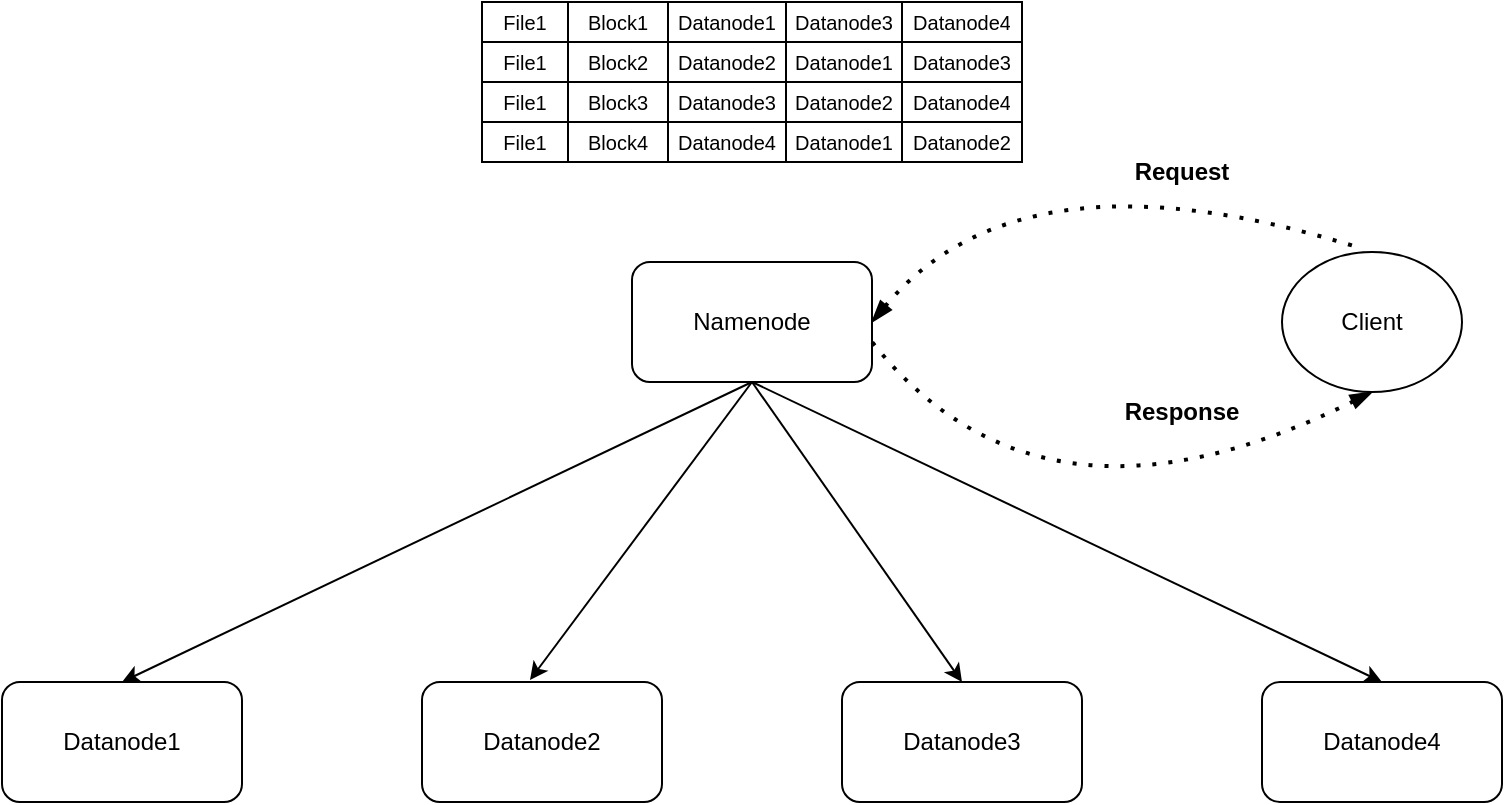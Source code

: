 <mxfile version="23.1.7" type="github">
  <diagram name="Page-1" id="bEljaM92jCEVyNV8qjLV">
    <mxGraphModel dx="1728" dy="994" grid="1" gridSize="10" guides="1" tooltips="1" connect="1" arrows="1" fold="1" page="1" pageScale="1" pageWidth="850" pageHeight="1100" math="0" shadow="0">
      <root>
        <mxCell id="0" />
        <mxCell id="1" parent="0" />
        <mxCell id="3bBzTv9CGAd81o9dEHPG-1" value="Namenode" style="rounded=1;whiteSpace=wrap;html=1;" vertex="1" parent="1">
          <mxGeometry x="355" y="170" width="120" height="60" as="geometry" />
        </mxCell>
        <mxCell id="3bBzTv9CGAd81o9dEHPG-2" value="Datanode1" style="rounded=1;whiteSpace=wrap;html=1;" vertex="1" parent="1">
          <mxGeometry x="40" y="380" width="120" height="60" as="geometry" />
        </mxCell>
        <mxCell id="3bBzTv9CGAd81o9dEHPG-3" value="Datanode2" style="rounded=1;whiteSpace=wrap;html=1;" vertex="1" parent="1">
          <mxGeometry x="250" y="380" width="120" height="60" as="geometry" />
        </mxCell>
        <mxCell id="3bBzTv9CGAd81o9dEHPG-4" value="Datanode3" style="rounded=1;whiteSpace=wrap;html=1;" vertex="1" parent="1">
          <mxGeometry x="460" y="380" width="120" height="60" as="geometry" />
        </mxCell>
        <mxCell id="3bBzTv9CGAd81o9dEHPG-5" value="Datanode4" style="rounded=1;whiteSpace=wrap;html=1;" vertex="1" parent="1">
          <mxGeometry x="670" y="380" width="120" height="60" as="geometry" />
        </mxCell>
        <mxCell id="3bBzTv9CGAd81o9dEHPG-6" value="" style="endArrow=classic;html=1;rounded=0;exitX=0.5;exitY=1;exitDx=0;exitDy=0;entryX=0.5;entryY=0;entryDx=0;entryDy=0;" edge="1" parent="1" source="3bBzTv9CGAd81o9dEHPG-1" target="3bBzTv9CGAd81o9dEHPG-2">
          <mxGeometry width="50" height="50" relative="1" as="geometry">
            <mxPoint x="390" y="630" as="sourcePoint" />
            <mxPoint x="440" y="580" as="targetPoint" />
          </mxGeometry>
        </mxCell>
        <mxCell id="3bBzTv9CGAd81o9dEHPG-7" value="" style="endArrow=classic;html=1;rounded=0;exitX=0.5;exitY=1;exitDx=0;exitDy=0;entryX=0.45;entryY=-0.017;entryDx=0;entryDy=0;entryPerimeter=0;" edge="1" parent="1" source="3bBzTv9CGAd81o9dEHPG-1" target="3bBzTv9CGAd81o9dEHPG-3">
          <mxGeometry width="50" height="50" relative="1" as="geometry">
            <mxPoint x="425" y="240" as="sourcePoint" />
            <mxPoint x="110" y="390" as="targetPoint" />
          </mxGeometry>
        </mxCell>
        <mxCell id="3bBzTv9CGAd81o9dEHPG-8" value="" style="endArrow=classic;html=1;rounded=0;entryX=0.5;entryY=0;entryDx=0;entryDy=0;exitX=0.5;exitY=1;exitDx=0;exitDy=0;" edge="1" parent="1" source="3bBzTv9CGAd81o9dEHPG-1" target="3bBzTv9CGAd81o9dEHPG-4">
          <mxGeometry width="50" height="50" relative="1" as="geometry">
            <mxPoint x="410" y="230" as="sourcePoint" />
            <mxPoint x="120" y="400" as="targetPoint" />
          </mxGeometry>
        </mxCell>
        <mxCell id="3bBzTv9CGAd81o9dEHPG-9" value="" style="endArrow=classic;html=1;rounded=0;exitX=0.5;exitY=1;exitDx=0;exitDy=0;entryX=0.5;entryY=0;entryDx=0;entryDy=0;" edge="1" parent="1" source="3bBzTv9CGAd81o9dEHPG-1" target="3bBzTv9CGAd81o9dEHPG-5">
          <mxGeometry width="50" height="50" relative="1" as="geometry">
            <mxPoint x="445" y="260" as="sourcePoint" />
            <mxPoint x="130" y="410" as="targetPoint" />
          </mxGeometry>
        </mxCell>
        <mxCell id="3bBzTv9CGAd81o9dEHPG-10" value="Client" style="ellipse;whiteSpace=wrap;html=1;" vertex="1" parent="1">
          <mxGeometry x="680" y="165" width="90" height="70" as="geometry" />
        </mxCell>
        <mxCell id="3bBzTv9CGAd81o9dEHPG-11" value="" style="endArrow=none;dashed=1;html=1;dashPattern=1 3;strokeWidth=2;rounded=0;curved=1;startArrow=blockThin;startFill=1;exitX=1;exitY=0.5;exitDx=0;exitDy=0;entryX=0.433;entryY=-0.029;entryDx=0;entryDy=0;entryPerimeter=0;" edge="1" parent="1" source="3bBzTv9CGAd81o9dEHPG-1" target="3bBzTv9CGAd81o9dEHPG-10">
          <mxGeometry width="50" height="50" relative="1" as="geometry">
            <mxPoint x="390" y="630" as="sourcePoint" />
            <mxPoint x="440" y="580" as="targetPoint" />
            <Array as="points">
              <mxPoint x="550" y="110" />
            </Array>
          </mxGeometry>
        </mxCell>
        <mxCell id="3bBzTv9CGAd81o9dEHPG-12" value="Request" style="text;html=1;align=center;verticalAlign=middle;whiteSpace=wrap;rounded=0;fontStyle=1" vertex="1" parent="1">
          <mxGeometry x="600" y="110" width="60" height="30" as="geometry" />
        </mxCell>
        <mxCell id="3bBzTv9CGAd81o9dEHPG-13" value="Response" style="text;html=1;align=center;verticalAlign=middle;whiteSpace=wrap;rounded=0;fontStyle=1" vertex="1" parent="1">
          <mxGeometry x="600" y="230" width="60" height="30" as="geometry" />
        </mxCell>
        <mxCell id="3bBzTv9CGAd81o9dEHPG-14" value="" style="endArrow=none;dashed=1;html=1;dashPattern=1 3;strokeWidth=2;rounded=0;curved=1;startArrow=blockThin;startFill=1;exitX=0.5;exitY=1;exitDx=0;exitDy=0;entryX=0.983;entryY=0.883;entryDx=0;entryDy=0;entryPerimeter=0;" edge="1" parent="1" source="3bBzTv9CGAd81o9dEHPG-10">
          <mxGeometry width="50" height="50" relative="1" as="geometry">
            <mxPoint x="717.04" y="267.02" as="sourcePoint" />
            <mxPoint x="475.0" y="210" as="targetPoint" />
            <Array as="points">
              <mxPoint x="560" y="317" />
            </Array>
          </mxGeometry>
        </mxCell>
        <mxCell id="3bBzTv9CGAd81o9dEHPG-15" value="" style="shape=table;startSize=0;container=1;collapsible=0;childLayout=tableLayout;fontSize=10;" vertex="1" parent="1">
          <mxGeometry x="280" y="40" width="270" height="80" as="geometry" />
        </mxCell>
        <mxCell id="3bBzTv9CGAd81o9dEHPG-16" value="" style="shape=tableRow;horizontal=0;startSize=0;swimlaneHead=0;swimlaneBody=0;strokeColor=inherit;top=0;left=0;bottom=0;right=0;collapsible=0;dropTarget=0;fillColor=none;points=[[0,0.5],[1,0.5]];portConstraint=eastwest;fontSize=10;" vertex="1" parent="3bBzTv9CGAd81o9dEHPG-15">
          <mxGeometry width="270" height="20" as="geometry" />
        </mxCell>
        <mxCell id="3bBzTv9CGAd81o9dEHPG-36" value="File1" style="shape=partialRectangle;html=1;whiteSpace=wrap;connectable=0;strokeColor=inherit;overflow=hidden;fillColor=none;top=0;left=0;bottom=0;right=0;pointerEvents=1;fontSize=10;" vertex="1" parent="3bBzTv9CGAd81o9dEHPG-16">
          <mxGeometry width="43" height="20" as="geometry">
            <mxRectangle width="43" height="20" as="alternateBounds" />
          </mxGeometry>
        </mxCell>
        <mxCell id="3bBzTv9CGAd81o9dEHPG-32" value="Block1" style="shape=partialRectangle;html=1;whiteSpace=wrap;connectable=0;strokeColor=inherit;overflow=hidden;fillColor=none;top=0;left=0;bottom=0;right=0;pointerEvents=1;fontSize=10;" vertex="1" parent="3bBzTv9CGAd81o9dEHPG-16">
          <mxGeometry x="43" width="50" height="20" as="geometry">
            <mxRectangle width="50" height="20" as="alternateBounds" />
          </mxGeometry>
        </mxCell>
        <mxCell id="3bBzTv9CGAd81o9dEHPG-17" value="Datanode1" style="shape=partialRectangle;html=1;whiteSpace=wrap;connectable=0;strokeColor=inherit;overflow=hidden;fillColor=none;top=0;left=0;bottom=0;right=0;pointerEvents=1;fontSize=10;" vertex="1" parent="3bBzTv9CGAd81o9dEHPG-16">
          <mxGeometry x="93" width="59" height="20" as="geometry">
            <mxRectangle width="59" height="20" as="alternateBounds" />
          </mxGeometry>
        </mxCell>
        <mxCell id="3bBzTv9CGAd81o9dEHPG-18" value="Datanode3" style="shape=partialRectangle;html=1;whiteSpace=wrap;connectable=0;strokeColor=inherit;overflow=hidden;fillColor=none;top=0;left=0;bottom=0;right=0;pointerEvents=1;fontSize=10;" vertex="1" parent="3bBzTv9CGAd81o9dEHPG-16">
          <mxGeometry x="152" width="58" height="20" as="geometry">
            <mxRectangle width="58" height="20" as="alternateBounds" />
          </mxGeometry>
        </mxCell>
        <mxCell id="3bBzTv9CGAd81o9dEHPG-19" value="Datanode4" style="shape=partialRectangle;html=1;whiteSpace=wrap;connectable=0;strokeColor=inherit;overflow=hidden;fillColor=none;top=0;left=0;bottom=0;right=0;pointerEvents=1;fontSize=10;" vertex="1" parent="3bBzTv9CGAd81o9dEHPG-16">
          <mxGeometry x="210" width="60" height="20" as="geometry">
            <mxRectangle width="60" height="20" as="alternateBounds" />
          </mxGeometry>
        </mxCell>
        <mxCell id="3bBzTv9CGAd81o9dEHPG-20" value="" style="shape=tableRow;horizontal=0;startSize=0;swimlaneHead=0;swimlaneBody=0;strokeColor=inherit;top=0;left=0;bottom=0;right=0;collapsible=0;dropTarget=0;fillColor=none;points=[[0,0.5],[1,0.5]];portConstraint=eastwest;fontSize=10;" vertex="1" parent="3bBzTv9CGAd81o9dEHPG-15">
          <mxGeometry y="20" width="270" height="20" as="geometry" />
        </mxCell>
        <mxCell id="3bBzTv9CGAd81o9dEHPG-37" value="File1" style="shape=partialRectangle;html=1;whiteSpace=wrap;connectable=0;strokeColor=inherit;overflow=hidden;fillColor=none;top=0;left=0;bottom=0;right=0;pointerEvents=1;fontSize=10;" vertex="1" parent="3bBzTv9CGAd81o9dEHPG-20">
          <mxGeometry width="43" height="20" as="geometry">
            <mxRectangle width="43" height="20" as="alternateBounds" />
          </mxGeometry>
        </mxCell>
        <mxCell id="3bBzTv9CGAd81o9dEHPG-33" value="Block2" style="shape=partialRectangle;html=1;whiteSpace=wrap;connectable=0;strokeColor=inherit;overflow=hidden;fillColor=none;top=0;left=0;bottom=0;right=0;pointerEvents=1;fontSize=10;" vertex="1" parent="3bBzTv9CGAd81o9dEHPG-20">
          <mxGeometry x="43" width="50" height="20" as="geometry">
            <mxRectangle width="50" height="20" as="alternateBounds" />
          </mxGeometry>
        </mxCell>
        <mxCell id="3bBzTv9CGAd81o9dEHPG-21" value="Datanode2" style="shape=partialRectangle;html=1;whiteSpace=wrap;connectable=0;strokeColor=inherit;overflow=hidden;fillColor=none;top=0;left=0;bottom=0;right=0;pointerEvents=1;fontSize=10;" vertex="1" parent="3bBzTv9CGAd81o9dEHPG-20">
          <mxGeometry x="93" width="59" height="20" as="geometry">
            <mxRectangle width="59" height="20" as="alternateBounds" />
          </mxGeometry>
        </mxCell>
        <mxCell id="3bBzTv9CGAd81o9dEHPG-22" value="Datanode1" style="shape=partialRectangle;html=1;whiteSpace=wrap;connectable=0;strokeColor=inherit;overflow=hidden;fillColor=none;top=0;left=0;bottom=0;right=0;pointerEvents=1;fontSize=10;" vertex="1" parent="3bBzTv9CGAd81o9dEHPG-20">
          <mxGeometry x="152" width="58" height="20" as="geometry">
            <mxRectangle width="58" height="20" as="alternateBounds" />
          </mxGeometry>
        </mxCell>
        <mxCell id="3bBzTv9CGAd81o9dEHPG-23" value="Datanode3" style="shape=partialRectangle;html=1;whiteSpace=wrap;connectable=0;strokeColor=inherit;overflow=hidden;fillColor=none;top=0;left=0;bottom=0;right=0;pointerEvents=1;fontSize=10;" vertex="1" parent="3bBzTv9CGAd81o9dEHPG-20">
          <mxGeometry x="210" width="60" height="20" as="geometry">
            <mxRectangle width="60" height="20" as="alternateBounds" />
          </mxGeometry>
        </mxCell>
        <mxCell id="3bBzTv9CGAd81o9dEHPG-24" value="" style="shape=tableRow;horizontal=0;startSize=0;swimlaneHead=0;swimlaneBody=0;strokeColor=inherit;top=0;left=0;bottom=0;right=0;collapsible=0;dropTarget=0;fillColor=none;points=[[0,0.5],[1,0.5]];portConstraint=eastwest;fontSize=10;" vertex="1" parent="3bBzTv9CGAd81o9dEHPG-15">
          <mxGeometry y="40" width="270" height="20" as="geometry" />
        </mxCell>
        <mxCell id="3bBzTv9CGAd81o9dEHPG-38" value="File1" style="shape=partialRectangle;html=1;whiteSpace=wrap;connectable=0;strokeColor=inherit;overflow=hidden;fillColor=none;top=0;left=0;bottom=0;right=0;pointerEvents=1;fontSize=10;" vertex="1" parent="3bBzTv9CGAd81o9dEHPG-24">
          <mxGeometry width="43" height="20" as="geometry">
            <mxRectangle width="43" height="20" as="alternateBounds" />
          </mxGeometry>
        </mxCell>
        <mxCell id="3bBzTv9CGAd81o9dEHPG-34" value="Block3" style="shape=partialRectangle;html=1;whiteSpace=wrap;connectable=0;strokeColor=inherit;overflow=hidden;fillColor=none;top=0;left=0;bottom=0;right=0;pointerEvents=1;fontSize=10;" vertex="1" parent="3bBzTv9CGAd81o9dEHPG-24">
          <mxGeometry x="43" width="50" height="20" as="geometry">
            <mxRectangle width="50" height="20" as="alternateBounds" />
          </mxGeometry>
        </mxCell>
        <mxCell id="3bBzTv9CGAd81o9dEHPG-25" value="Datanode3" style="shape=partialRectangle;html=1;whiteSpace=wrap;connectable=0;strokeColor=inherit;overflow=hidden;fillColor=none;top=0;left=0;bottom=0;right=0;pointerEvents=1;fontSize=10;" vertex="1" parent="3bBzTv9CGAd81o9dEHPG-24">
          <mxGeometry x="93" width="59" height="20" as="geometry">
            <mxRectangle width="59" height="20" as="alternateBounds" />
          </mxGeometry>
        </mxCell>
        <mxCell id="3bBzTv9CGAd81o9dEHPG-26" value="Datanode2" style="shape=partialRectangle;html=1;whiteSpace=wrap;connectable=0;strokeColor=inherit;overflow=hidden;fillColor=none;top=0;left=0;bottom=0;right=0;pointerEvents=1;fontSize=10;" vertex="1" parent="3bBzTv9CGAd81o9dEHPG-24">
          <mxGeometry x="152" width="58" height="20" as="geometry">
            <mxRectangle width="58" height="20" as="alternateBounds" />
          </mxGeometry>
        </mxCell>
        <mxCell id="3bBzTv9CGAd81o9dEHPG-27" value="Datanode4" style="shape=partialRectangle;html=1;whiteSpace=wrap;connectable=0;strokeColor=inherit;overflow=hidden;fillColor=none;top=0;left=0;bottom=0;right=0;pointerEvents=1;fontSize=10;" vertex="1" parent="3bBzTv9CGAd81o9dEHPG-24">
          <mxGeometry x="210" width="60" height="20" as="geometry">
            <mxRectangle width="60" height="20" as="alternateBounds" />
          </mxGeometry>
        </mxCell>
        <mxCell id="3bBzTv9CGAd81o9dEHPG-28" style="shape=tableRow;horizontal=0;startSize=0;swimlaneHead=0;swimlaneBody=0;strokeColor=inherit;top=0;left=0;bottom=0;right=0;collapsible=0;dropTarget=0;fillColor=none;points=[[0,0.5],[1,0.5]];portConstraint=eastwest;fontSize=10;" vertex="1" parent="3bBzTv9CGAd81o9dEHPG-15">
          <mxGeometry y="60" width="270" height="20" as="geometry" />
        </mxCell>
        <mxCell id="3bBzTv9CGAd81o9dEHPG-39" value="File1" style="shape=partialRectangle;html=1;whiteSpace=wrap;connectable=0;strokeColor=inherit;overflow=hidden;fillColor=none;top=0;left=0;bottom=0;right=0;pointerEvents=1;fontSize=10;" vertex="1" parent="3bBzTv9CGAd81o9dEHPG-28">
          <mxGeometry width="43" height="20" as="geometry">
            <mxRectangle width="43" height="20" as="alternateBounds" />
          </mxGeometry>
        </mxCell>
        <mxCell id="3bBzTv9CGAd81o9dEHPG-35" value="Block4" style="shape=partialRectangle;html=1;whiteSpace=wrap;connectable=0;strokeColor=inherit;overflow=hidden;fillColor=none;top=0;left=0;bottom=0;right=0;pointerEvents=1;fontSize=10;" vertex="1" parent="3bBzTv9CGAd81o9dEHPG-28">
          <mxGeometry x="43" width="50" height="20" as="geometry">
            <mxRectangle width="50" height="20" as="alternateBounds" />
          </mxGeometry>
        </mxCell>
        <mxCell id="3bBzTv9CGAd81o9dEHPG-29" value="Datanode4" style="shape=partialRectangle;html=1;whiteSpace=wrap;connectable=0;strokeColor=inherit;overflow=hidden;fillColor=none;top=0;left=0;bottom=0;right=0;pointerEvents=1;fontSize=10;" vertex="1" parent="3bBzTv9CGAd81o9dEHPG-28">
          <mxGeometry x="93" width="59" height="20" as="geometry">
            <mxRectangle width="59" height="20" as="alternateBounds" />
          </mxGeometry>
        </mxCell>
        <mxCell id="3bBzTv9CGAd81o9dEHPG-30" value="Datanode1" style="shape=partialRectangle;html=1;whiteSpace=wrap;connectable=0;strokeColor=inherit;overflow=hidden;fillColor=none;top=0;left=0;bottom=0;right=0;pointerEvents=1;fontSize=10;" vertex="1" parent="3bBzTv9CGAd81o9dEHPG-28">
          <mxGeometry x="152" width="58" height="20" as="geometry">
            <mxRectangle width="58" height="20" as="alternateBounds" />
          </mxGeometry>
        </mxCell>
        <mxCell id="3bBzTv9CGAd81o9dEHPG-31" value="Datanode2" style="shape=partialRectangle;html=1;whiteSpace=wrap;connectable=0;strokeColor=inherit;overflow=hidden;fillColor=none;top=0;left=0;bottom=0;right=0;pointerEvents=1;fontSize=10;" vertex="1" parent="3bBzTv9CGAd81o9dEHPG-28">
          <mxGeometry x="210" width="60" height="20" as="geometry">
            <mxRectangle width="60" height="20" as="alternateBounds" />
          </mxGeometry>
        </mxCell>
      </root>
    </mxGraphModel>
  </diagram>
</mxfile>
